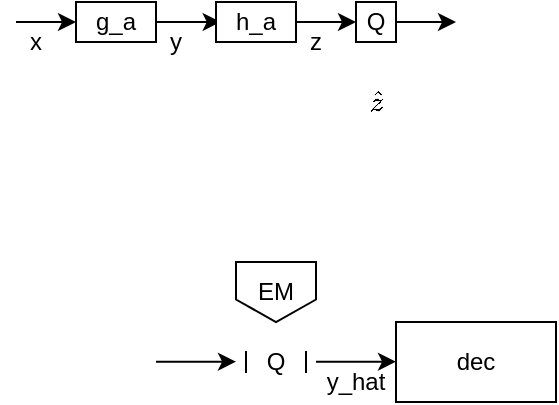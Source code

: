 <mxfile version="21.3.2" type="github">
  <diagram name="第 1 页" id="6jqmOtGN--iIHoedSCer">
    <mxGraphModel dx="492" dy="246" grid="1" gridSize="10" guides="1" tooltips="1" connect="1" arrows="1" fold="1" page="1" pageScale="1" pageWidth="827" pageHeight="1169" math="0" shadow="0">
      <root>
        <mxCell id="0" />
        <mxCell id="1" parent="0" />
        <mxCell id="afgRe8NtAJf0MZFM70eA-2" value="dec" style="rounded=0;whiteSpace=wrap;html=1;" parent="1" vertex="1">
          <mxGeometry x="240" y="280" width="80" height="40" as="geometry" />
        </mxCell>
        <mxCell id="afgRe8NtAJf0MZFM70eA-3" value="" style="endArrow=classic;html=1;rounded=0;" parent="1" edge="1">
          <mxGeometry width="50" height="50" relative="1" as="geometry">
            <mxPoint x="120" y="299.82" as="sourcePoint" />
            <mxPoint x="160" y="299.82" as="targetPoint" />
          </mxGeometry>
        </mxCell>
        <mxCell id="afgRe8NtAJf0MZFM70eA-4" value="" style="endArrow=classic;html=1;rounded=0;" parent="1" edge="1">
          <mxGeometry width="50" height="50" relative="1" as="geometry">
            <mxPoint x="200" y="299.82" as="sourcePoint" />
            <mxPoint x="240" y="299.82" as="targetPoint" />
          </mxGeometry>
        </mxCell>
        <mxCell id="afgRe8NtAJf0MZFM70eA-6" value="y_hat" style="text;html=1;strokeColor=none;fillColor=none;align=center;verticalAlign=middle;whiteSpace=wrap;rounded=0;" parent="1" vertex="1">
          <mxGeometry x="210" y="300" width="20" height="20" as="geometry" />
        </mxCell>
        <mxCell id="afgRe8NtAJf0MZFM70eA-10" value="EM" style="shape=offPageConnector;whiteSpace=wrap;html=1;" parent="1" vertex="1">
          <mxGeometry x="160" y="250" width="40" height="30" as="geometry" />
        </mxCell>
        <mxCell id="afgRe8NtAJf0MZFM70eA-12" value="Q" style="shape=partialRectangle;whiteSpace=wrap;html=1;top=0;bottom=0;fillColor=none;" parent="1" vertex="1">
          <mxGeometry x="165" y="295" width="30" height="10" as="geometry" />
        </mxCell>
        <mxCell id="w049hTDNoTxg9Szb3qDZ-12" style="edgeStyle=orthogonalEdgeStyle;rounded=0;orthogonalLoop=1;jettySize=auto;html=1;entryX=0.059;entryY=0.498;entryDx=0;entryDy=0;entryPerimeter=0;" edge="1" parent="1" source="w049hTDNoTxg9Szb3qDZ-1" target="w049hTDNoTxg9Szb3qDZ-7">
          <mxGeometry relative="1" as="geometry" />
        </mxCell>
        <mxCell id="w049hTDNoTxg9Szb3qDZ-1" value="g_a" style="rounded=0;whiteSpace=wrap;html=1;" vertex="1" parent="1">
          <mxGeometry x="80" y="120" width="40" height="20" as="geometry" />
        </mxCell>
        <mxCell id="w049hTDNoTxg9Szb3qDZ-20" style="edgeStyle=orthogonalEdgeStyle;rounded=0;orthogonalLoop=1;jettySize=auto;html=1;entryX=0;entryY=0.5;entryDx=0;entryDy=0;" edge="1" parent="1" source="w049hTDNoTxg9Szb3qDZ-7" target="w049hTDNoTxg9Szb3qDZ-18">
          <mxGeometry relative="1" as="geometry" />
        </mxCell>
        <mxCell id="w049hTDNoTxg9Szb3qDZ-7" value="h_a" style="rounded=0;whiteSpace=wrap;html=1;" vertex="1" parent="1">
          <mxGeometry x="150" y="120" width="40" height="20" as="geometry" />
        </mxCell>
        <mxCell id="w049hTDNoTxg9Szb3qDZ-9" value="y" style="text;html=1;strokeColor=none;fillColor=none;align=center;verticalAlign=middle;whiteSpace=wrap;rounded=0;" vertex="1" parent="1">
          <mxGeometry x="120" y="130" width="20" height="20" as="geometry" />
        </mxCell>
        <mxCell id="w049hTDNoTxg9Szb3qDZ-16" style="edgeStyle=orthogonalEdgeStyle;rounded=0;orthogonalLoop=1;jettySize=auto;html=1;entryX=0;entryY=0.5;entryDx=0;entryDy=0;" edge="1" parent="1" target="w049hTDNoTxg9Szb3qDZ-1">
          <mxGeometry relative="1" as="geometry">
            <mxPoint x="50" y="130" as="sourcePoint" />
          </mxGeometry>
        </mxCell>
        <mxCell id="w049hTDNoTxg9Szb3qDZ-17" value="x" style="text;html=1;strokeColor=none;fillColor=none;align=center;verticalAlign=middle;whiteSpace=wrap;rounded=0;" vertex="1" parent="1">
          <mxGeometry x="50" y="130" width="20" height="20" as="geometry" />
        </mxCell>
        <mxCell id="w049hTDNoTxg9Szb3qDZ-18" value="Q" style="rounded=0;whiteSpace=wrap;html=1;" vertex="1" parent="1">
          <mxGeometry x="220" y="120" width="20" height="20" as="geometry" />
        </mxCell>
        <mxCell id="w049hTDNoTxg9Szb3qDZ-21" value="z" style="text;html=1;strokeColor=none;fillColor=none;align=center;verticalAlign=middle;whiteSpace=wrap;rounded=0;" vertex="1" parent="1">
          <mxGeometry x="190" y="130" width="20" height="20" as="geometry" />
        </mxCell>
        <mxCell id="w049hTDNoTxg9Szb3qDZ-23" style="edgeStyle=orthogonalEdgeStyle;rounded=0;orthogonalLoop=1;jettySize=auto;html=1;exitX=1;exitY=0.5;exitDx=0;exitDy=0;" edge="1" parent="1" source="w049hTDNoTxg9Szb3qDZ-18">
          <mxGeometry relative="1" as="geometry">
            <mxPoint x="250" y="130" as="sourcePoint" />
            <mxPoint x="270" y="130" as="targetPoint" />
          </mxGeometry>
        </mxCell>
        <mxCell id="w049hTDNoTxg9Szb3qDZ-24" value="$$\hat{z}$$" style="text;html=1;strokeColor=none;fillColor=none;align=center;verticalAlign=middle;whiteSpace=wrap;rounded=0;" vertex="1" parent="1">
          <mxGeometry x="220" y="160" width="20" height="20" as="geometry" />
        </mxCell>
      </root>
    </mxGraphModel>
  </diagram>
</mxfile>
